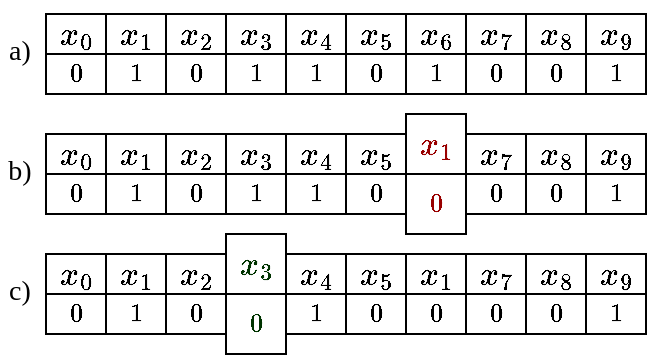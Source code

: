 <mxfile version="21.3.3" type="github">
  <diagram name="Page-1" id="bBzr1OB2mVCFML6Q6aQV">
    <mxGraphModel dx="1374" dy="1061" grid="1" gridSize="10" guides="1" tooltips="1" connect="1" arrows="1" fold="1" page="1" pageScale="1" pageWidth="850" pageHeight="1100" math="1" shadow="0">
      <root>
        <mxCell id="0" />
        <mxCell id="1" parent="0" />
        <mxCell id="rPl4pnUncXDYSPlrGAsR-1" value="&lt;font style=&quot;font-size: 14px;&quot;&gt;$$x_0 $$&lt;/font&gt;" style="rounded=0;whiteSpace=wrap;html=1;" vertex="1" parent="1">
          <mxGeometry x="160" y="260" width="30" height="20" as="geometry" />
        </mxCell>
        <mxCell id="rPl4pnUncXDYSPlrGAsR-6" style="edgeStyle=orthogonalEdgeStyle;rounded=0;orthogonalLoop=1;jettySize=auto;html=1;exitX=0.5;exitY=1;exitDx=0;exitDy=0;" edge="1" parent="1">
          <mxGeometry relative="1" as="geometry">
            <mxPoint x="275" y="300" as="sourcePoint" />
            <mxPoint x="275" y="300" as="targetPoint" />
          </mxGeometry>
        </mxCell>
        <mxCell id="rPl4pnUncXDYSPlrGAsR-7" value="a)" style="text;html=1;strokeColor=none;fillColor=none;align=center;verticalAlign=middle;whiteSpace=wrap;rounded=0;fontFamily=Times New Roman;fontSize=14;" vertex="1" parent="1">
          <mxGeometry x="137" y="264" width="20" height="30" as="geometry" />
        </mxCell>
        <mxCell id="rPl4pnUncXDYSPlrGAsR-12" value="&lt;font style=&quot;font-size: 14px;&quot;&gt;$$x_1 $$&lt;/font&gt;" style="rounded=0;whiteSpace=wrap;html=1;" vertex="1" parent="1">
          <mxGeometry x="190" y="260" width="30" height="20" as="geometry" />
        </mxCell>
        <mxCell id="rPl4pnUncXDYSPlrGAsR-13" value="&lt;font style=&quot;font-size: 14px;&quot;&gt;$$x_2 $$&lt;/font&gt;" style="rounded=0;whiteSpace=wrap;html=1;" vertex="1" parent="1">
          <mxGeometry x="220" y="260" width="30" height="20" as="geometry" />
        </mxCell>
        <mxCell id="rPl4pnUncXDYSPlrGAsR-14" value="&lt;font style=&quot;font-size: 14px;&quot;&gt;$$x_3 $$&lt;/font&gt;" style="rounded=0;whiteSpace=wrap;html=1;fontColor=#000000;" vertex="1" parent="1">
          <mxGeometry x="250" y="260" width="30" height="20" as="geometry" />
        </mxCell>
        <mxCell id="rPl4pnUncXDYSPlrGAsR-16" value="&lt;font style=&quot;font-size: 14px;&quot;&gt;$$x_4 $$&lt;/font&gt;" style="rounded=0;whiteSpace=wrap;html=1;" vertex="1" parent="1">
          <mxGeometry x="280" y="260" width="30" height="20" as="geometry" />
        </mxCell>
        <mxCell id="rPl4pnUncXDYSPlrGAsR-17" value="&lt;font style=&quot;font-size: 14px;&quot;&gt;$$x_5 $$&lt;/font&gt;" style="rounded=0;whiteSpace=wrap;html=1;" vertex="1" parent="1">
          <mxGeometry x="310" y="260" width="30" height="20" as="geometry" />
        </mxCell>
        <mxCell id="rPl4pnUncXDYSPlrGAsR-18" value="&lt;font style=&quot;font-size: 14px;&quot;&gt;$$x_6 $$&lt;/font&gt;" style="rounded=0;whiteSpace=wrap;html=1;" vertex="1" parent="1">
          <mxGeometry x="340" y="260" width="30" height="20" as="geometry" />
        </mxCell>
        <mxCell id="rPl4pnUncXDYSPlrGAsR-19" value="&lt;font style=&quot;font-size: 14px;&quot;&gt;$$x_7 $$&lt;/font&gt;" style="rounded=0;whiteSpace=wrap;html=1;" vertex="1" parent="1">
          <mxGeometry x="370" y="260" width="30" height="20" as="geometry" />
        </mxCell>
        <mxCell id="rPl4pnUncXDYSPlrGAsR-20" value="&lt;font style=&quot;font-size: 14px;&quot;&gt;$$x_8 $$&lt;/font&gt;" style="rounded=0;whiteSpace=wrap;html=1;" vertex="1" parent="1">
          <mxGeometry x="400" y="260" width="30" height="20" as="geometry" />
        </mxCell>
        <mxCell id="rPl4pnUncXDYSPlrGAsR-21" value="&lt;font style=&quot;font-size: 14px;&quot;&gt;$$x_9 $$&lt;/font&gt;" style="rounded=0;whiteSpace=wrap;html=1;" vertex="1" parent="1">
          <mxGeometry x="430" y="260" width="30" height="20" as="geometry" />
        </mxCell>
        <mxCell id="rPl4pnUncXDYSPlrGAsR-23" value="&lt;font style=&quot;font-size: 11px;&quot;&gt;$$0$$&lt;/font&gt;" style="rounded=0;whiteSpace=wrap;html=1;fontSize=11;" vertex="1" parent="1">
          <mxGeometry x="160" y="280" width="30" height="20" as="geometry" />
        </mxCell>
        <mxCell id="rPl4pnUncXDYSPlrGAsR-24" value="&lt;font style=&quot;font-size: 11px;&quot;&gt;$$1$$&lt;/font&gt;" style="rounded=0;whiteSpace=wrap;html=1;fontSize=11;" vertex="1" parent="1">
          <mxGeometry x="190" y="280" width="30" height="20" as="geometry" />
        </mxCell>
        <mxCell id="rPl4pnUncXDYSPlrGAsR-25" value="&lt;font style=&quot;font-size: 11px;&quot;&gt;$$0 $$&lt;/font&gt;" style="rounded=0;whiteSpace=wrap;html=1;fontSize=11;" vertex="1" parent="1">
          <mxGeometry x="220" y="280" width="30" height="20" as="geometry" />
        </mxCell>
        <mxCell id="rPl4pnUncXDYSPlrGAsR-26" value="&lt;font style=&quot;font-size: 11px;&quot;&gt;$$1 $$&lt;/font&gt;" style="rounded=0;whiteSpace=wrap;html=1;fontSize=11;" vertex="1" parent="1">
          <mxGeometry x="250" y="280" width="30" height="20" as="geometry" />
        </mxCell>
        <mxCell id="rPl4pnUncXDYSPlrGAsR-27" value="&lt;font style=&quot;font-size: 11px;&quot;&gt;$$1 $$&lt;/font&gt;" style="rounded=0;whiteSpace=wrap;html=1;fontSize=11;" vertex="1" parent="1">
          <mxGeometry x="280" y="280" width="30" height="20" as="geometry" />
        </mxCell>
        <mxCell id="rPl4pnUncXDYSPlrGAsR-28" value="&lt;font style=&quot;font-size: 11px;&quot;&gt;$$0 $$&lt;/font&gt;" style="rounded=0;whiteSpace=wrap;html=1;fontSize=11;" vertex="1" parent="1">
          <mxGeometry x="310" y="280" width="30" height="20" as="geometry" />
        </mxCell>
        <mxCell id="rPl4pnUncXDYSPlrGAsR-29" value="&lt;font style=&quot;font-size: 11px;&quot;&gt;$$1 $$&lt;/font&gt;" style="rounded=0;whiteSpace=wrap;html=1;fontSize=11;" vertex="1" parent="1">
          <mxGeometry x="340" y="280" width="30" height="20" as="geometry" />
        </mxCell>
        <mxCell id="rPl4pnUncXDYSPlrGAsR-30" value="&lt;font style=&quot;font-size: 11px;&quot;&gt;$$0 $$&lt;/font&gt;" style="rounded=0;whiteSpace=wrap;html=1;fontSize=11;" vertex="1" parent="1">
          <mxGeometry x="370" y="280" width="30" height="20" as="geometry" />
        </mxCell>
        <mxCell id="rPl4pnUncXDYSPlrGAsR-31" value="&lt;font style=&quot;font-size: 11px;&quot;&gt;$$0 $$&lt;/font&gt;" style="rounded=0;whiteSpace=wrap;html=1;fontSize=11;" vertex="1" parent="1">
          <mxGeometry x="400" y="280" width="30" height="20" as="geometry" />
        </mxCell>
        <mxCell id="rPl4pnUncXDYSPlrGAsR-32" value="&lt;font style=&quot;font-size: 11px;&quot;&gt;$$1 $$&lt;/font&gt;" style="rounded=0;whiteSpace=wrap;html=1;fontSize=11;" vertex="1" parent="1">
          <mxGeometry x="430" y="280" width="30" height="20" as="geometry" />
        </mxCell>
        <mxCell id="rPl4pnUncXDYSPlrGAsR-59" value="&lt;font style=&quot;font-size: 14px;&quot;&gt;$$x_0 $$&lt;/font&gt;" style="rounded=0;whiteSpace=wrap;html=1;" vertex="1" parent="1">
          <mxGeometry x="160" y="320" width="30" height="20" as="geometry" />
        </mxCell>
        <mxCell id="rPl4pnUncXDYSPlrGAsR-60" style="edgeStyle=orthogonalEdgeStyle;rounded=0;orthogonalLoop=1;jettySize=auto;html=1;exitX=0.5;exitY=1;exitDx=0;exitDy=0;" edge="1" parent="1">
          <mxGeometry relative="1" as="geometry">
            <mxPoint x="275" y="360" as="sourcePoint" />
            <mxPoint x="275" y="360" as="targetPoint" />
          </mxGeometry>
        </mxCell>
        <mxCell id="rPl4pnUncXDYSPlrGAsR-61" value="b)" style="text;html=1;strokeColor=none;fillColor=none;align=center;verticalAlign=middle;whiteSpace=wrap;rounded=0;fontFamily=Times New Roman;fontSize=14;" vertex="1" parent="1">
          <mxGeometry x="137" y="324" width="20" height="30" as="geometry" />
        </mxCell>
        <mxCell id="rPl4pnUncXDYSPlrGAsR-62" value="&lt;font style=&quot;font-size: 14px;&quot;&gt;$$x_1 $$&lt;/font&gt;" style="rounded=0;whiteSpace=wrap;html=1;" vertex="1" parent="1">
          <mxGeometry x="190" y="320" width="30" height="20" as="geometry" />
        </mxCell>
        <mxCell id="rPl4pnUncXDYSPlrGAsR-63" value="&lt;font style=&quot;font-size: 14px;&quot;&gt;$$x_2 $$&lt;/font&gt;" style="rounded=0;whiteSpace=wrap;html=1;" vertex="1" parent="1">
          <mxGeometry x="220" y="320" width="30" height="20" as="geometry" />
        </mxCell>
        <mxCell id="rPl4pnUncXDYSPlrGAsR-64" value="&lt;font style=&quot;font-size: 14px;&quot;&gt;$$x_3 $$&lt;/font&gt;" style="rounded=0;whiteSpace=wrap;html=1;fontColor=#000000;" vertex="1" parent="1">
          <mxGeometry x="250" y="320" width="30" height="20" as="geometry" />
        </mxCell>
        <mxCell id="rPl4pnUncXDYSPlrGAsR-65" value="&lt;font style=&quot;font-size: 14px;&quot;&gt;$$x_4 $$&lt;/font&gt;" style="rounded=0;whiteSpace=wrap;html=1;" vertex="1" parent="1">
          <mxGeometry x="280" y="320" width="30" height="20" as="geometry" />
        </mxCell>
        <mxCell id="rPl4pnUncXDYSPlrGAsR-66" value="&lt;font style=&quot;font-size: 14px;&quot;&gt;$$x_5 $$&lt;/font&gt;" style="rounded=0;whiteSpace=wrap;html=1;" vertex="1" parent="1">
          <mxGeometry x="310" y="320" width="30" height="20" as="geometry" />
        </mxCell>
        <mxCell id="rPl4pnUncXDYSPlrGAsR-67" value="&lt;font style=&quot;font-size: 14px;&quot;&gt;$$x_1 $$&lt;/font&gt;" style="rounded=0;whiteSpace=wrap;html=1;fontColor=#990000;" vertex="1" parent="1">
          <mxGeometry x="340" y="310" width="30" height="30" as="geometry" />
        </mxCell>
        <mxCell id="rPl4pnUncXDYSPlrGAsR-68" value="&lt;font style=&quot;font-size: 14px;&quot;&gt;$$x_7 $$&lt;/font&gt;" style="rounded=0;whiteSpace=wrap;html=1;" vertex="1" parent="1">
          <mxGeometry x="370" y="320" width="30" height="20" as="geometry" />
        </mxCell>
        <mxCell id="rPl4pnUncXDYSPlrGAsR-69" value="&lt;font style=&quot;font-size: 14px;&quot;&gt;$$x_8 $$&lt;/font&gt;" style="rounded=0;whiteSpace=wrap;html=1;" vertex="1" parent="1">
          <mxGeometry x="400" y="320" width="30" height="20" as="geometry" />
        </mxCell>
        <mxCell id="rPl4pnUncXDYSPlrGAsR-70" value="&lt;font style=&quot;font-size: 14px;&quot;&gt;$$x_9 $$&lt;/font&gt;" style="rounded=0;whiteSpace=wrap;html=1;" vertex="1" parent="1">
          <mxGeometry x="430" y="320" width="30" height="20" as="geometry" />
        </mxCell>
        <mxCell id="rPl4pnUncXDYSPlrGAsR-71" value="&lt;font style=&quot;font-size: 11px;&quot;&gt;$$0$$&lt;/font&gt;" style="rounded=0;whiteSpace=wrap;html=1;fontSize=11;" vertex="1" parent="1">
          <mxGeometry x="160" y="340" width="30" height="20" as="geometry" />
        </mxCell>
        <mxCell id="rPl4pnUncXDYSPlrGAsR-72" value="&lt;font style=&quot;font-size: 11px;&quot;&gt;$$1$$&lt;/font&gt;" style="rounded=0;whiteSpace=wrap;html=1;fontSize=11;" vertex="1" parent="1">
          <mxGeometry x="190" y="340" width="30" height="20" as="geometry" />
        </mxCell>
        <mxCell id="rPl4pnUncXDYSPlrGAsR-73" value="&lt;font style=&quot;font-size: 11px;&quot;&gt;$$0 $$&lt;/font&gt;" style="rounded=0;whiteSpace=wrap;html=1;fontSize=11;" vertex="1" parent="1">
          <mxGeometry x="220" y="340" width="30" height="20" as="geometry" />
        </mxCell>
        <mxCell id="rPl4pnUncXDYSPlrGAsR-74" value="&lt;font style=&quot;font-size: 11px;&quot;&gt;$$1 $$&lt;/font&gt;" style="rounded=0;whiteSpace=wrap;html=1;fontSize=11;fontColor=#000000;" vertex="1" parent="1">
          <mxGeometry x="250" y="340" width="30" height="20" as="geometry" />
        </mxCell>
        <mxCell id="rPl4pnUncXDYSPlrGAsR-75" value="&lt;font style=&quot;font-size: 11px;&quot;&gt;$$1 $$&lt;/font&gt;" style="rounded=0;whiteSpace=wrap;html=1;fontSize=11;fontColor=#000000;" vertex="1" parent="1">
          <mxGeometry x="280" y="340" width="30" height="20" as="geometry" />
        </mxCell>
        <mxCell id="rPl4pnUncXDYSPlrGAsR-76" value="&lt;font style=&quot;font-size: 11px;&quot;&gt;$$0 $$&lt;/font&gt;" style="rounded=0;whiteSpace=wrap;html=1;fontSize=11;" vertex="1" parent="1">
          <mxGeometry x="310" y="340" width="30" height="20" as="geometry" />
        </mxCell>
        <mxCell id="rPl4pnUncXDYSPlrGAsR-77" value="&lt;font style=&quot;font-size: 11px;&quot;&gt;$$0 $$&lt;/font&gt;" style="rounded=0;whiteSpace=wrap;html=1;fontSize=11;fontColor=#990000;" vertex="1" parent="1">
          <mxGeometry x="340" y="340" width="30" height="30" as="geometry" />
        </mxCell>
        <mxCell id="rPl4pnUncXDYSPlrGAsR-78" value="&lt;font style=&quot;font-size: 11px;&quot;&gt;$$0 $$&lt;/font&gt;" style="rounded=0;whiteSpace=wrap;html=1;fontSize=11;" vertex="1" parent="1">
          <mxGeometry x="370" y="340" width="30" height="20" as="geometry" />
        </mxCell>
        <mxCell id="rPl4pnUncXDYSPlrGAsR-79" value="&lt;font style=&quot;font-size: 11px;&quot;&gt;$$0 $$&lt;/font&gt;" style="rounded=0;whiteSpace=wrap;html=1;fontSize=11;" vertex="1" parent="1">
          <mxGeometry x="400" y="340" width="30" height="20" as="geometry" />
        </mxCell>
        <mxCell id="rPl4pnUncXDYSPlrGAsR-80" value="&lt;font style=&quot;font-size: 11px;&quot;&gt;$$1 $$&lt;/font&gt;" style="rounded=0;whiteSpace=wrap;html=1;fontSize=11;" vertex="1" parent="1">
          <mxGeometry x="430" y="340" width="30" height="20" as="geometry" />
        </mxCell>
        <mxCell id="rPl4pnUncXDYSPlrGAsR-81" value="&lt;font style=&quot;font-size: 14px;&quot;&gt;$$x_0 $$&lt;/font&gt;" style="rounded=0;whiteSpace=wrap;html=1;fontColor=#000000;" vertex="1" parent="1">
          <mxGeometry x="160" y="380" width="30" height="20" as="geometry" />
        </mxCell>
        <mxCell id="rPl4pnUncXDYSPlrGAsR-82" style="edgeStyle=orthogonalEdgeStyle;rounded=0;orthogonalLoop=1;jettySize=auto;html=1;exitX=0.5;exitY=1;exitDx=0;exitDy=0;" edge="1" parent="1">
          <mxGeometry relative="1" as="geometry">
            <mxPoint x="275" y="420" as="sourcePoint" />
            <mxPoint x="275" y="420" as="targetPoint" />
          </mxGeometry>
        </mxCell>
        <mxCell id="rPl4pnUncXDYSPlrGAsR-83" value="c)" style="text;html=1;strokeColor=none;fillColor=none;align=center;verticalAlign=middle;whiteSpace=wrap;rounded=0;fontFamily=Times New Roman;fontSize=14;fontColor=#000000;" vertex="1" parent="1">
          <mxGeometry x="137" y="384" width="20" height="30" as="geometry" />
        </mxCell>
        <mxCell id="rPl4pnUncXDYSPlrGAsR-84" value="&lt;font style=&quot;font-size: 14px;&quot;&gt;$$x_1 $$&lt;/font&gt;" style="rounded=0;whiteSpace=wrap;html=1;fontColor=#000000;" vertex="1" parent="1">
          <mxGeometry x="190" y="380" width="30" height="20" as="geometry" />
        </mxCell>
        <mxCell id="rPl4pnUncXDYSPlrGAsR-85" value="&lt;font style=&quot;font-size: 14px;&quot;&gt;$$x_2 $$&lt;/font&gt;" style="rounded=0;whiteSpace=wrap;html=1;fontColor=#000000;" vertex="1" parent="1">
          <mxGeometry x="220" y="380" width="30" height="20" as="geometry" />
        </mxCell>
        <mxCell id="rPl4pnUncXDYSPlrGAsR-86" value="&lt;font style=&quot;font-size: 14px;&quot;&gt;$$x_3 $$&lt;/font&gt;" style="rounded=0;whiteSpace=wrap;html=1;fontColor=#003300;" vertex="1" parent="1">
          <mxGeometry x="250" y="370" width="30" height="30" as="geometry" />
        </mxCell>
        <mxCell id="rPl4pnUncXDYSPlrGAsR-87" value="&lt;font style=&quot;font-size: 14px;&quot;&gt;$$x_4 $$&lt;/font&gt;" style="rounded=0;whiteSpace=wrap;html=1;" vertex="1" parent="1">
          <mxGeometry x="280" y="380" width="30" height="20" as="geometry" />
        </mxCell>
        <mxCell id="rPl4pnUncXDYSPlrGAsR-88" value="&lt;font style=&quot;font-size: 14px;&quot;&gt;$$x_5 $$&lt;/font&gt;" style="rounded=0;whiteSpace=wrap;html=1;" vertex="1" parent="1">
          <mxGeometry x="310" y="380" width="30" height="20" as="geometry" />
        </mxCell>
        <mxCell id="rPl4pnUncXDYSPlrGAsR-89" value="&lt;font style=&quot;font-size: 14px;&quot;&gt;$$x_1 $$&lt;/font&gt;" style="rounded=0;whiteSpace=wrap;html=1;fontColor=#000000;" vertex="1" parent="1">
          <mxGeometry x="340" y="380" width="30" height="20" as="geometry" />
        </mxCell>
        <mxCell id="rPl4pnUncXDYSPlrGAsR-90" value="&lt;font style=&quot;font-size: 14px;&quot;&gt;$$x_7 $$&lt;/font&gt;" style="rounded=0;whiteSpace=wrap;html=1;" vertex="1" parent="1">
          <mxGeometry x="370" y="380" width="30" height="20" as="geometry" />
        </mxCell>
        <mxCell id="rPl4pnUncXDYSPlrGAsR-91" value="&lt;font style=&quot;font-size: 14px;&quot;&gt;$$x_8 $$&lt;/font&gt;" style="rounded=0;whiteSpace=wrap;html=1;" vertex="1" parent="1">
          <mxGeometry x="400" y="380" width="30" height="20" as="geometry" />
        </mxCell>
        <mxCell id="rPl4pnUncXDYSPlrGAsR-92" value="&lt;font style=&quot;font-size: 14px;&quot;&gt;$$x_9 $$&lt;/font&gt;" style="rounded=0;whiteSpace=wrap;html=1;fontColor=#000000;" vertex="1" parent="1">
          <mxGeometry x="430" y="380" width="30" height="20" as="geometry" />
        </mxCell>
        <mxCell id="rPl4pnUncXDYSPlrGAsR-93" value="&lt;font style=&quot;font-size: 11px;&quot;&gt;$$0$$&lt;/font&gt;" style="rounded=0;whiteSpace=wrap;html=1;fontSize=11;fontColor=#000000;" vertex="1" parent="1">
          <mxGeometry x="160" y="400" width="30" height="20" as="geometry" />
        </mxCell>
        <mxCell id="rPl4pnUncXDYSPlrGAsR-94" value="&lt;font style=&quot;font-size: 11px;&quot;&gt;$$1$$&lt;/font&gt;" style="rounded=0;whiteSpace=wrap;html=1;fontSize=11;fontColor=#000000;" vertex="1" parent="1">
          <mxGeometry x="190" y="400" width="30" height="20" as="geometry" />
        </mxCell>
        <mxCell id="rPl4pnUncXDYSPlrGAsR-95" value="&lt;font style=&quot;font-size: 11px;&quot;&gt;$$0 $$&lt;/font&gt;" style="rounded=0;whiteSpace=wrap;html=1;fontSize=11;fontColor=#000000;" vertex="1" parent="1">
          <mxGeometry x="220" y="400" width="30" height="20" as="geometry" />
        </mxCell>
        <mxCell id="rPl4pnUncXDYSPlrGAsR-96" value="&lt;font style=&quot;font-size: 11px;&quot;&gt;$$0 $$&lt;/font&gt;" style="rounded=0;whiteSpace=wrap;html=1;fontSize=11;fontColor=#003300;" vertex="1" parent="1">
          <mxGeometry x="250" y="400" width="30" height="30" as="geometry" />
        </mxCell>
        <mxCell id="rPl4pnUncXDYSPlrGAsR-97" value="&lt;font style=&quot;font-size: 11px;&quot;&gt;$$1 $$&lt;/font&gt;" style="rounded=0;whiteSpace=wrap;html=1;fontSize=11;" vertex="1" parent="1">
          <mxGeometry x="280" y="400" width="30" height="20" as="geometry" />
        </mxCell>
        <mxCell id="rPl4pnUncXDYSPlrGAsR-98" value="&lt;font style=&quot;font-size: 11px;&quot;&gt;$$0 $$&lt;/font&gt;" style="rounded=0;whiteSpace=wrap;html=1;fontSize=11;" vertex="1" parent="1">
          <mxGeometry x="310" y="400" width="30" height="20" as="geometry" />
        </mxCell>
        <mxCell id="rPl4pnUncXDYSPlrGAsR-99" value="&lt;font style=&quot;font-size: 11px;&quot;&gt;$$0 $$&lt;/font&gt;" style="rounded=0;whiteSpace=wrap;html=1;fontSize=11;fontColor=#000000;" vertex="1" parent="1">
          <mxGeometry x="340" y="400" width="30" height="20" as="geometry" />
        </mxCell>
        <mxCell id="rPl4pnUncXDYSPlrGAsR-100" value="&lt;font style=&quot;font-size: 11px;&quot;&gt;$$0 $$&lt;/font&gt;" style="rounded=0;whiteSpace=wrap;html=1;fontSize=11;" vertex="1" parent="1">
          <mxGeometry x="370" y="400" width="30" height="20" as="geometry" />
        </mxCell>
        <mxCell id="rPl4pnUncXDYSPlrGAsR-101" value="&lt;font style=&quot;font-size: 11px;&quot;&gt;$$0 $$&lt;/font&gt;" style="rounded=0;whiteSpace=wrap;html=1;fontSize=11;" vertex="1" parent="1">
          <mxGeometry x="400" y="400" width="30" height="20" as="geometry" />
        </mxCell>
        <mxCell id="rPl4pnUncXDYSPlrGAsR-102" value="&lt;font style=&quot;font-size: 11px;&quot;&gt;$$1 $$&lt;/font&gt;" style="rounded=0;whiteSpace=wrap;html=1;fontSize=11;fontColor=#000000;" vertex="1" parent="1">
          <mxGeometry x="430" y="400" width="30" height="20" as="geometry" />
        </mxCell>
      </root>
    </mxGraphModel>
  </diagram>
</mxfile>

